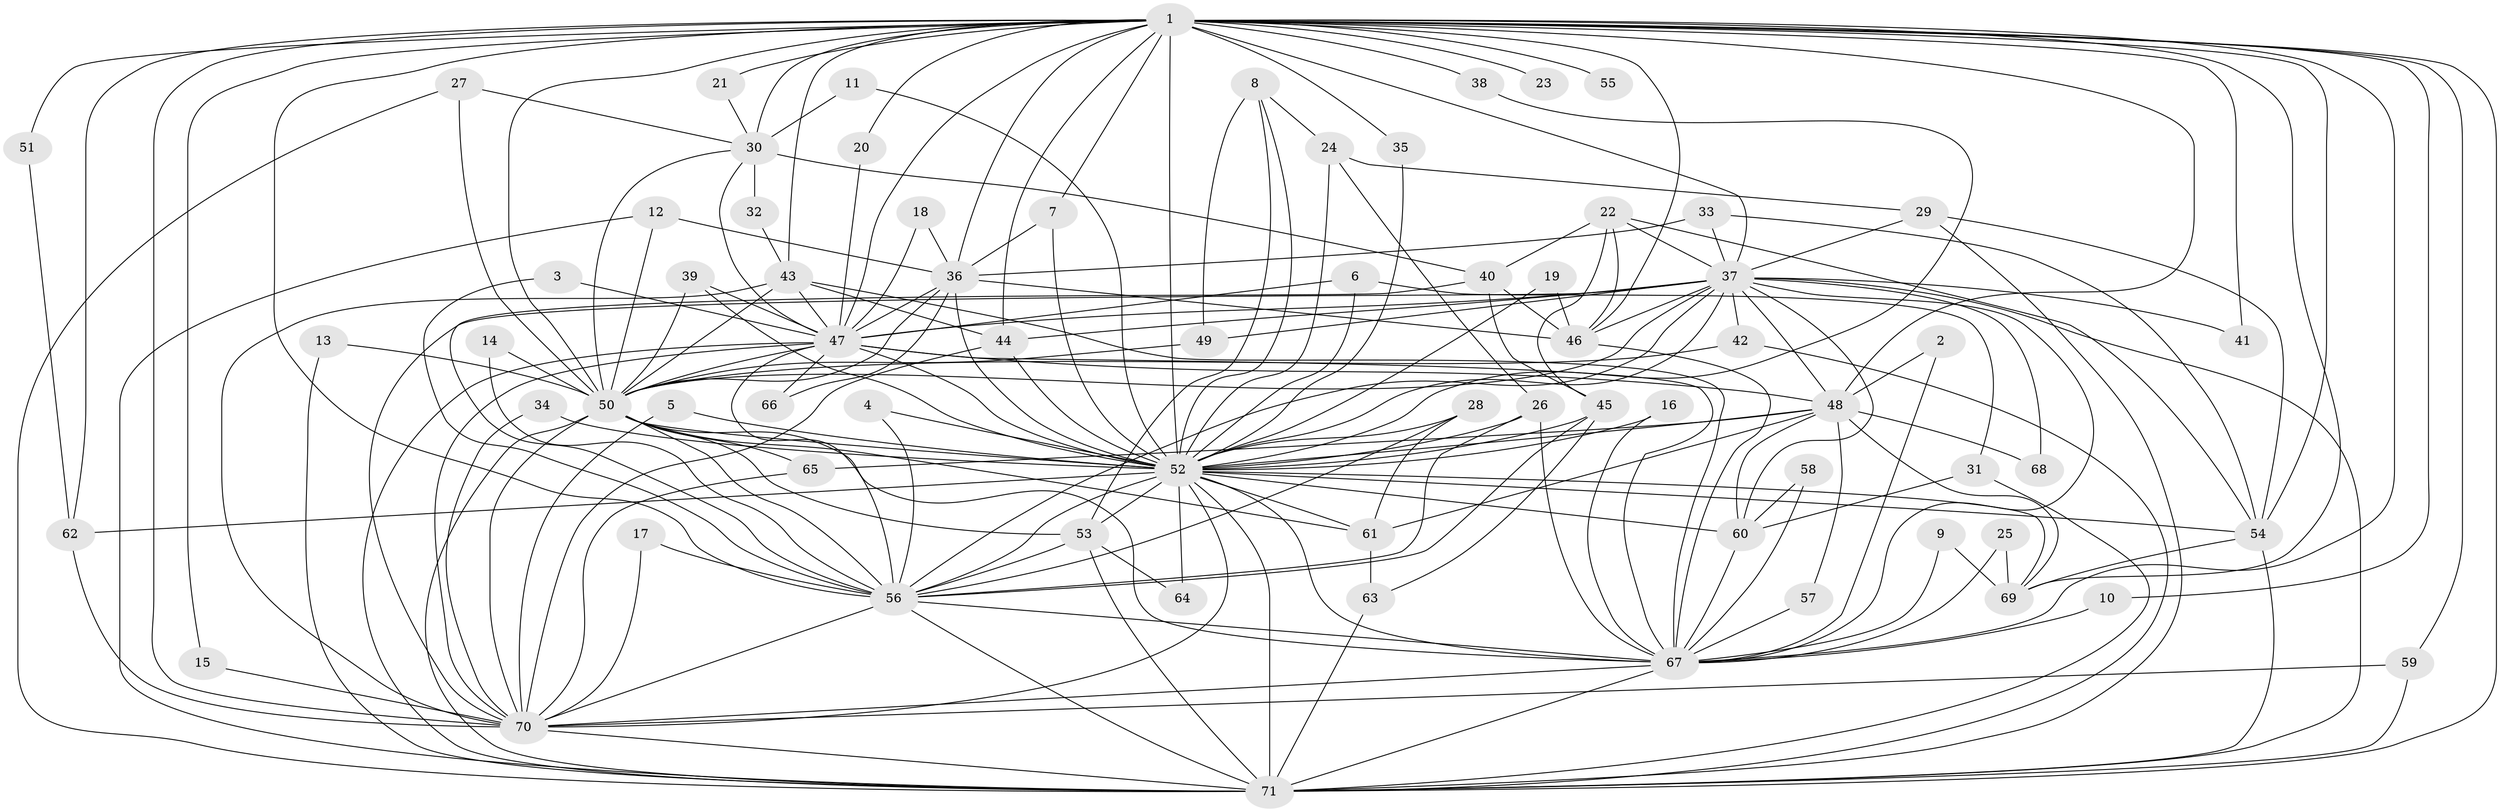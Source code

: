 // original degree distribution, {23: 0.04225352112676056, 20: 0.014084507042253521, 22: 0.007042253521126761, 45: 0.007042253521126761, 8: 0.014084507042253521, 9: 0.007042253521126761, 6: 0.028169014084507043, 4: 0.1056338028169014, 2: 0.5633802816901409, 3: 0.176056338028169, 7: 0.014084507042253521, 5: 0.02112676056338028}
// Generated by graph-tools (version 1.1) at 2025/25/03/09/25 03:25:38]
// undirected, 71 vertices, 201 edges
graph export_dot {
graph [start="1"]
  node [color=gray90,style=filled];
  1;
  2;
  3;
  4;
  5;
  6;
  7;
  8;
  9;
  10;
  11;
  12;
  13;
  14;
  15;
  16;
  17;
  18;
  19;
  20;
  21;
  22;
  23;
  24;
  25;
  26;
  27;
  28;
  29;
  30;
  31;
  32;
  33;
  34;
  35;
  36;
  37;
  38;
  39;
  40;
  41;
  42;
  43;
  44;
  45;
  46;
  47;
  48;
  49;
  50;
  51;
  52;
  53;
  54;
  55;
  56;
  57;
  58;
  59;
  60;
  61;
  62;
  63;
  64;
  65;
  66;
  67;
  68;
  69;
  70;
  71;
  1 -- 7 [weight=1.0];
  1 -- 10 [weight=1.0];
  1 -- 15 [weight=1.0];
  1 -- 20 [weight=1.0];
  1 -- 21 [weight=1.0];
  1 -- 23 [weight=1.0];
  1 -- 30 [weight=1.0];
  1 -- 35 [weight=1.0];
  1 -- 36 [weight=1.0];
  1 -- 37 [weight=2.0];
  1 -- 38 [weight=2.0];
  1 -- 41 [weight=1.0];
  1 -- 43 [weight=1.0];
  1 -- 44 [weight=1.0];
  1 -- 46 [weight=2.0];
  1 -- 47 [weight=2.0];
  1 -- 48 [weight=1.0];
  1 -- 50 [weight=2.0];
  1 -- 51 [weight=1.0];
  1 -- 52 [weight=3.0];
  1 -- 54 [weight=1.0];
  1 -- 55 [weight=2.0];
  1 -- 56 [weight=2.0];
  1 -- 59 [weight=1.0];
  1 -- 62 [weight=2.0];
  1 -- 67 [weight=2.0];
  1 -- 69 [weight=1.0];
  1 -- 70 [weight=2.0];
  1 -- 71 [weight=3.0];
  2 -- 48 [weight=1.0];
  2 -- 67 [weight=1.0];
  3 -- 47 [weight=1.0];
  3 -- 56 [weight=1.0];
  4 -- 52 [weight=1.0];
  4 -- 56 [weight=1.0];
  5 -- 52 [weight=1.0];
  5 -- 70 [weight=1.0];
  6 -- 31 [weight=1.0];
  6 -- 47 [weight=1.0];
  6 -- 52 [weight=1.0];
  7 -- 36 [weight=1.0];
  7 -- 52 [weight=1.0];
  8 -- 24 [weight=1.0];
  8 -- 49 [weight=1.0];
  8 -- 52 [weight=1.0];
  8 -- 53 [weight=1.0];
  9 -- 67 [weight=1.0];
  9 -- 69 [weight=1.0];
  10 -- 67 [weight=1.0];
  11 -- 30 [weight=1.0];
  11 -- 52 [weight=1.0];
  12 -- 36 [weight=1.0];
  12 -- 50 [weight=1.0];
  12 -- 71 [weight=1.0];
  13 -- 50 [weight=1.0];
  13 -- 71 [weight=1.0];
  14 -- 50 [weight=1.0];
  14 -- 56 [weight=1.0];
  15 -- 70 [weight=1.0];
  16 -- 52 [weight=1.0];
  16 -- 67 [weight=1.0];
  17 -- 56 [weight=1.0];
  17 -- 70 [weight=1.0];
  18 -- 36 [weight=1.0];
  18 -- 47 [weight=1.0];
  19 -- 46 [weight=1.0];
  19 -- 52 [weight=1.0];
  20 -- 47 [weight=1.0];
  21 -- 30 [weight=1.0];
  22 -- 37 [weight=1.0];
  22 -- 40 [weight=1.0];
  22 -- 45 [weight=1.0];
  22 -- 46 [weight=1.0];
  22 -- 54 [weight=1.0];
  24 -- 26 [weight=1.0];
  24 -- 29 [weight=1.0];
  24 -- 52 [weight=1.0];
  25 -- 67 [weight=1.0];
  25 -- 69 [weight=1.0];
  26 -- 52 [weight=1.0];
  26 -- 56 [weight=1.0];
  26 -- 67 [weight=1.0];
  27 -- 30 [weight=1.0];
  27 -- 50 [weight=1.0];
  27 -- 71 [weight=1.0];
  28 -- 52 [weight=1.0];
  28 -- 56 [weight=1.0];
  28 -- 61 [weight=1.0];
  29 -- 37 [weight=1.0];
  29 -- 54 [weight=1.0];
  29 -- 71 [weight=1.0];
  30 -- 32 [weight=1.0];
  30 -- 40 [weight=1.0];
  30 -- 47 [weight=1.0];
  30 -- 50 [weight=1.0];
  31 -- 60 [weight=1.0];
  31 -- 71 [weight=1.0];
  32 -- 43 [weight=1.0];
  33 -- 36 [weight=1.0];
  33 -- 37 [weight=1.0];
  33 -- 54 [weight=1.0];
  34 -- 52 [weight=1.0];
  34 -- 70 [weight=1.0];
  35 -- 52 [weight=1.0];
  36 -- 46 [weight=1.0];
  36 -- 47 [weight=1.0];
  36 -- 50 [weight=1.0];
  36 -- 52 [weight=1.0];
  36 -- 66 [weight=1.0];
  37 -- 41 [weight=2.0];
  37 -- 42 [weight=1.0];
  37 -- 44 [weight=1.0];
  37 -- 46 [weight=1.0];
  37 -- 47 [weight=1.0];
  37 -- 48 [weight=1.0];
  37 -- 49 [weight=2.0];
  37 -- 50 [weight=1.0];
  37 -- 52 [weight=2.0];
  37 -- 56 [weight=1.0];
  37 -- 60 [weight=2.0];
  37 -- 67 [weight=1.0];
  37 -- 68 [weight=1.0];
  37 -- 70 [weight=1.0];
  37 -- 71 [weight=1.0];
  38 -- 52 [weight=1.0];
  39 -- 47 [weight=1.0];
  39 -- 50 [weight=1.0];
  39 -- 52 [weight=1.0];
  40 -- 45 [weight=1.0];
  40 -- 46 [weight=1.0];
  40 -- 56 [weight=1.0];
  42 -- 50 [weight=1.0];
  42 -- 71 [weight=1.0];
  43 -- 44 [weight=2.0];
  43 -- 47 [weight=1.0];
  43 -- 50 [weight=1.0];
  43 -- 67 [weight=2.0];
  43 -- 70 [weight=1.0];
  44 -- 52 [weight=1.0];
  44 -- 70 [weight=1.0];
  45 -- 52 [weight=1.0];
  45 -- 56 [weight=1.0];
  45 -- 63 [weight=1.0];
  46 -- 67 [weight=1.0];
  47 -- 48 [weight=1.0];
  47 -- 50 [weight=1.0];
  47 -- 52 [weight=2.0];
  47 -- 56 [weight=3.0];
  47 -- 66 [weight=1.0];
  47 -- 67 [weight=1.0];
  47 -- 70 [weight=1.0];
  47 -- 71 [weight=1.0];
  48 -- 52 [weight=1.0];
  48 -- 57 [weight=1.0];
  48 -- 60 [weight=1.0];
  48 -- 61 [weight=2.0];
  48 -- 65 [weight=1.0];
  48 -- 68 [weight=1.0];
  48 -- 69 [weight=1.0];
  49 -- 50 [weight=1.0];
  50 -- 52 [weight=2.0];
  50 -- 53 [weight=1.0];
  50 -- 56 [weight=1.0];
  50 -- 61 [weight=1.0];
  50 -- 65 [weight=1.0];
  50 -- 67 [weight=1.0];
  50 -- 70 [weight=1.0];
  50 -- 71 [weight=1.0];
  51 -- 62 [weight=1.0];
  52 -- 53 [weight=1.0];
  52 -- 54 [weight=1.0];
  52 -- 56 [weight=2.0];
  52 -- 60 [weight=1.0];
  52 -- 61 [weight=1.0];
  52 -- 62 [weight=1.0];
  52 -- 64 [weight=1.0];
  52 -- 67 [weight=2.0];
  52 -- 69 [weight=1.0];
  52 -- 70 [weight=1.0];
  52 -- 71 [weight=3.0];
  53 -- 56 [weight=1.0];
  53 -- 64 [weight=1.0];
  53 -- 71 [weight=1.0];
  54 -- 69 [weight=1.0];
  54 -- 71 [weight=1.0];
  56 -- 67 [weight=1.0];
  56 -- 70 [weight=2.0];
  56 -- 71 [weight=1.0];
  57 -- 67 [weight=1.0];
  58 -- 60 [weight=1.0];
  58 -- 67 [weight=1.0];
  59 -- 70 [weight=1.0];
  59 -- 71 [weight=1.0];
  60 -- 67 [weight=1.0];
  61 -- 63 [weight=1.0];
  62 -- 70 [weight=2.0];
  63 -- 71 [weight=1.0];
  65 -- 70 [weight=1.0];
  67 -- 70 [weight=1.0];
  67 -- 71 [weight=1.0];
  70 -- 71 [weight=2.0];
}
